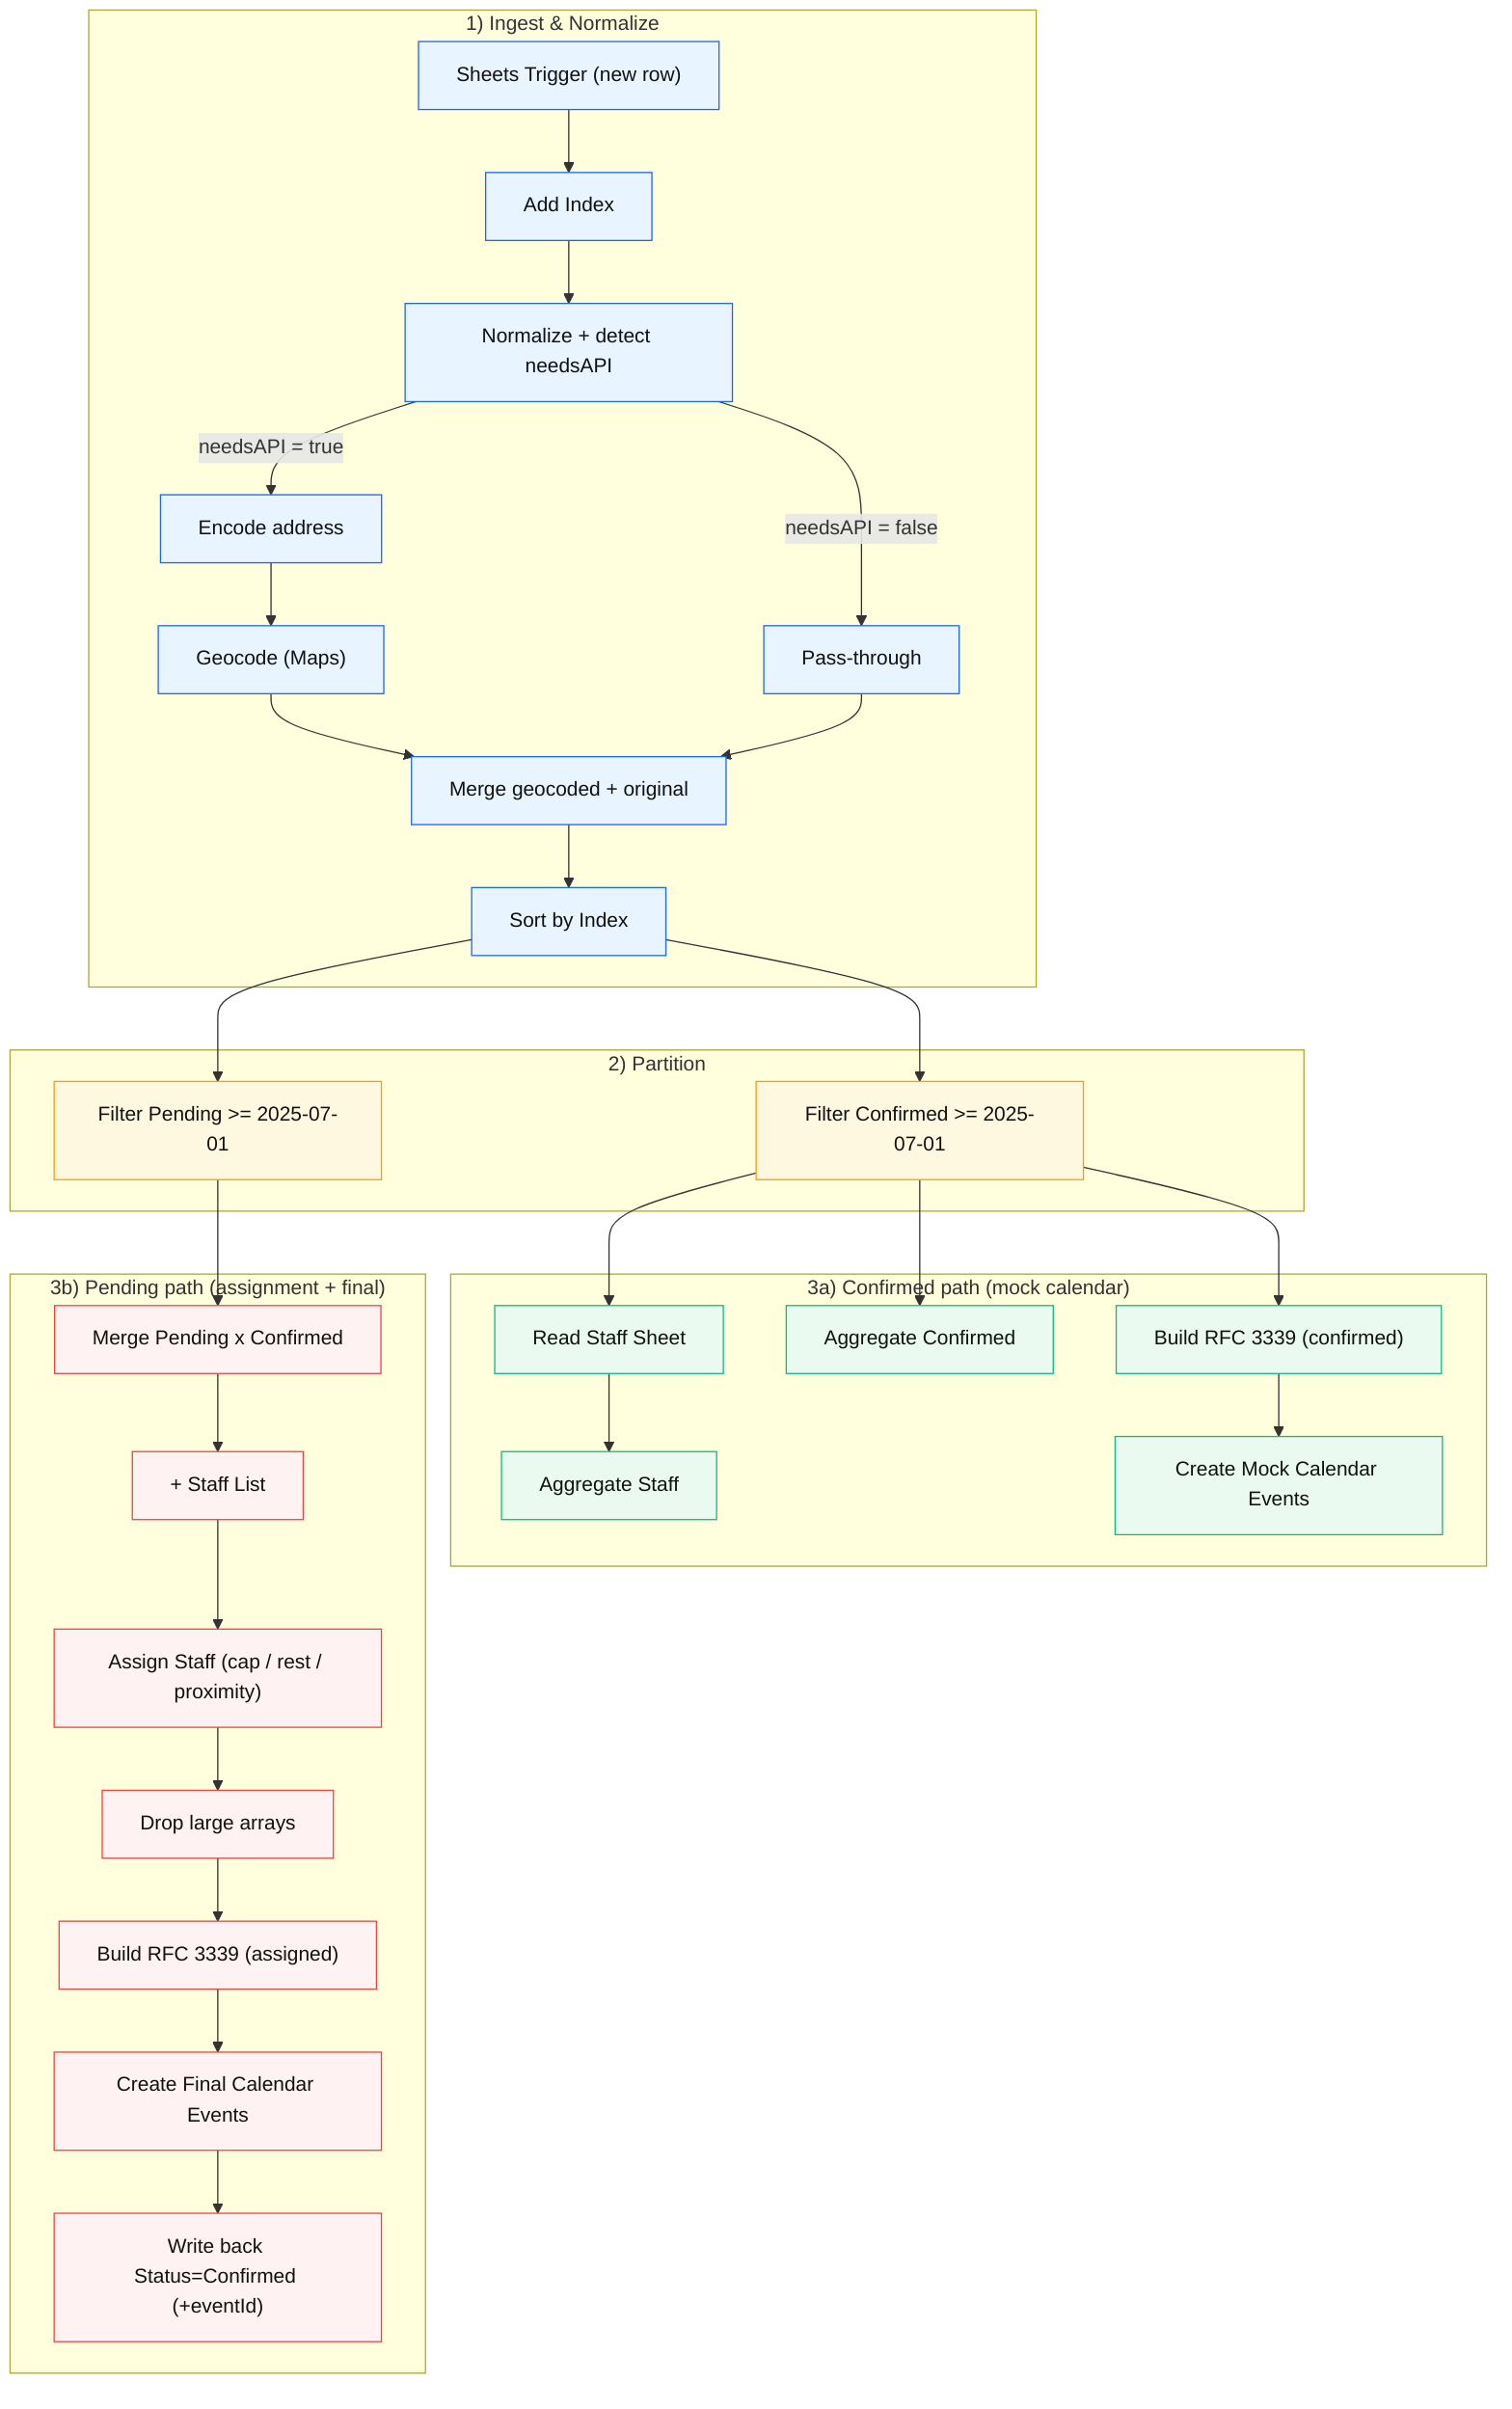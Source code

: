 flowchart TB
  %% ====== PHASE 1: Ingest & Normalize ======
  subgraph INGEST["1) Ingest & Normalize"]
    T["Sheets Trigger (new row)"] --> I["Add Index"] --> N["Normalize + detect needsAPI"]
    N -->|needsAPI = true| ENC["Encode address"] --> GEO["Geocode (Maps)"] --> M0["Merge geocoded + original"]
    N -->|needsAPI = false| PASS["Pass-through"] --> M0
    M0 --> S["Sort by Index"]
  end

  %% ====== PHASE 2: Partition ======
  subgraph PART["2) Partition"]
    S --> CF["Filter Confirmed >= 2025-07-01"]
    S --> PD["Filter Pending >= 2025-07-01"]
  end

  %% ====== PHASE 3a: Confirmed (Mock Calendar) ======
  subgraph CONF["3a) Confirmed path (mock calendar)"]
    CF --> ST["Read Staff Sheet"] --> A2["Aggregate Staff"]
    CF --> A1["Aggregate Confirmed"]
    CF --> RFC1["Build RFC 3339 (confirmed)"] --> CAL1["Create Mock Calendar Events"]
  end

  %% ====== PHASE 3b: Pending (Assignment + Final) ======
  subgraph PEND["3b) Pending path (assignment + final)"]
    PD --> M2["Merge Pending x Confirmed"] --> M3["+ Staff List"]
    M3 --> ASSIGN["Assign Staff (cap / rest / proximity)"] --> CLEAN["Drop large arrays"]
    CLEAN --> RFC2["Build RFC 3339 (assigned)"] --> CAL2["Create Final Calendar Events"] --> WB["Write back Status=Confirmed (+eventId)"]
  end

  %% ====== COLORS ======
  classDef cIngest   fill:#e8f4ff,stroke:#1e66f5,color:#111,stroke-width:1px;
  classDef cPart     fill:#fff8e1,stroke:#f59e0b,color:#111,stroke-width:1px;
  classDef cConfirm  fill:#eafaf1,stroke:#10b981,color:#111,stroke-width:1px;
  classDef cPending  fill:#fef2f2,stroke:#ef4444,color:#111,stroke-width:1px;

  class T,I,N,ENC,GEO,M0,PASS,S cIngest;
  class CF,PD cPart;
  class ST,A2,A1,RFC1,CAL1 cConfirm;
  class M2,M3,ASSIGN,CLEAN,RFC2,CAL2,WB cPending;